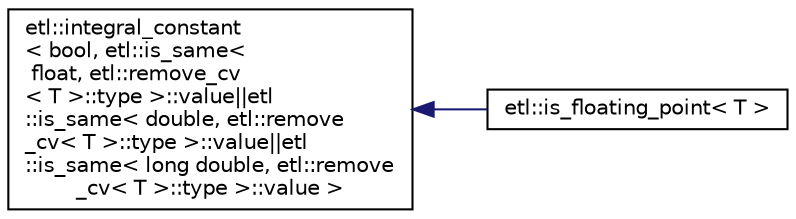 digraph "Graphical Class Hierarchy"
{
  edge [fontname="Helvetica",fontsize="10",labelfontname="Helvetica",labelfontsize="10"];
  node [fontname="Helvetica",fontsize="10",shape=record];
  rankdir="LR";
  Node0 [label="etl::integral_constant\l\< bool, etl::is_same\<\l float, etl::remove_cv\l\< T \>::type \>::value\|\|etl\l::is_same\< double, etl::remove\l_cv\< T \>::type \>::value\|\|etl\l::is_same\< long double, etl::remove\l_cv\< T \>::type \>::value \>",height=0.2,width=0.4,color="black", fillcolor="white", style="filled",URL="$structetl_1_1integral__constant.html"];
  Node0 -> Node1 [dir="back",color="midnightblue",fontsize="10",style="solid",fontname="Helvetica"];
  Node1 [label="etl::is_floating_point\< T \>",height=0.2,width=0.4,color="black", fillcolor="white", style="filled",URL="$structetl_1_1is__floating__point.html"];
}
